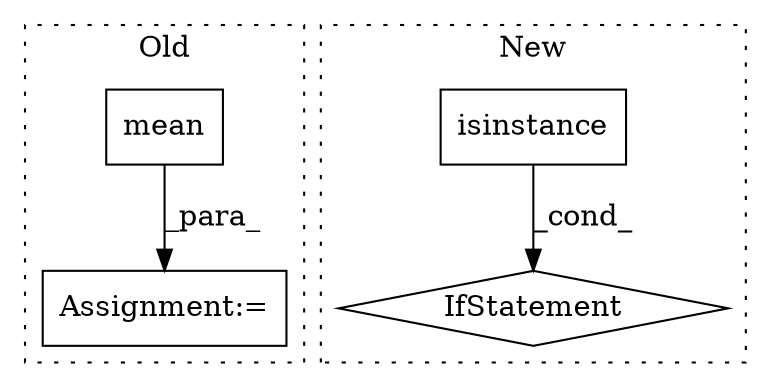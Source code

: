 digraph G {
subgraph cluster0 {
1 [label="mean" a="32" s="19273,19297" l="5,1" shape="box"];
4 [label="Assignment:=" a="7" s="19256" l="2" shape="box"];
label = "Old";
style="dotted";
}
subgraph cluster1 {
2 [label="isinstance" a="32" s="18198,18228" l="11,1" shape="box"];
3 [label="IfStatement" a="25" s="18194,18229" l="4,2" shape="diamond"];
label = "New";
style="dotted";
}
1 -> 4 [label="_para_"];
2 -> 3 [label="_cond_"];
}